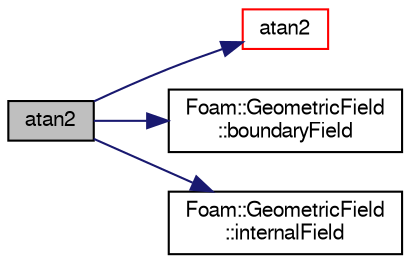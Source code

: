 digraph "atan2"
{
  bgcolor="transparent";
  edge [fontname="FreeSans",fontsize="10",labelfontname="FreeSans",labelfontsize="10"];
  node [fontname="FreeSans",fontsize="10",shape=record];
  rankdir="LR";
  Node69063 [label="atan2",height=0.2,width=0.4,color="black", fillcolor="grey75", style="filled", fontcolor="black"];
  Node69063 -> Node69064 [color="midnightblue",fontsize="10",style="solid",fontname="FreeSans"];
  Node69064 [label="atan2",height=0.2,width=0.4,color="red",URL="$a21124.html#a7c3244436f5bb68e49184c00b86ccc8d"];
  Node69063 -> Node69068 [color="midnightblue",fontsize="10",style="solid",fontname="FreeSans"];
  Node69068 [label="Foam::GeometricField\l::boundaryField",height=0.2,width=0.4,color="black",URL="$a22434.html#a3c6c1a789b48ea0c5e8bff64f9c14f2d",tooltip="Return reference to GeometricBoundaryField. "];
  Node69063 -> Node69069 [color="midnightblue",fontsize="10",style="solid",fontname="FreeSans"];
  Node69069 [label="Foam::GeometricField\l::internalField",height=0.2,width=0.4,color="black",URL="$a22434.html#a9536140d36d69bbac40496f6b817aa0a",tooltip="Return internal field. "];
}
